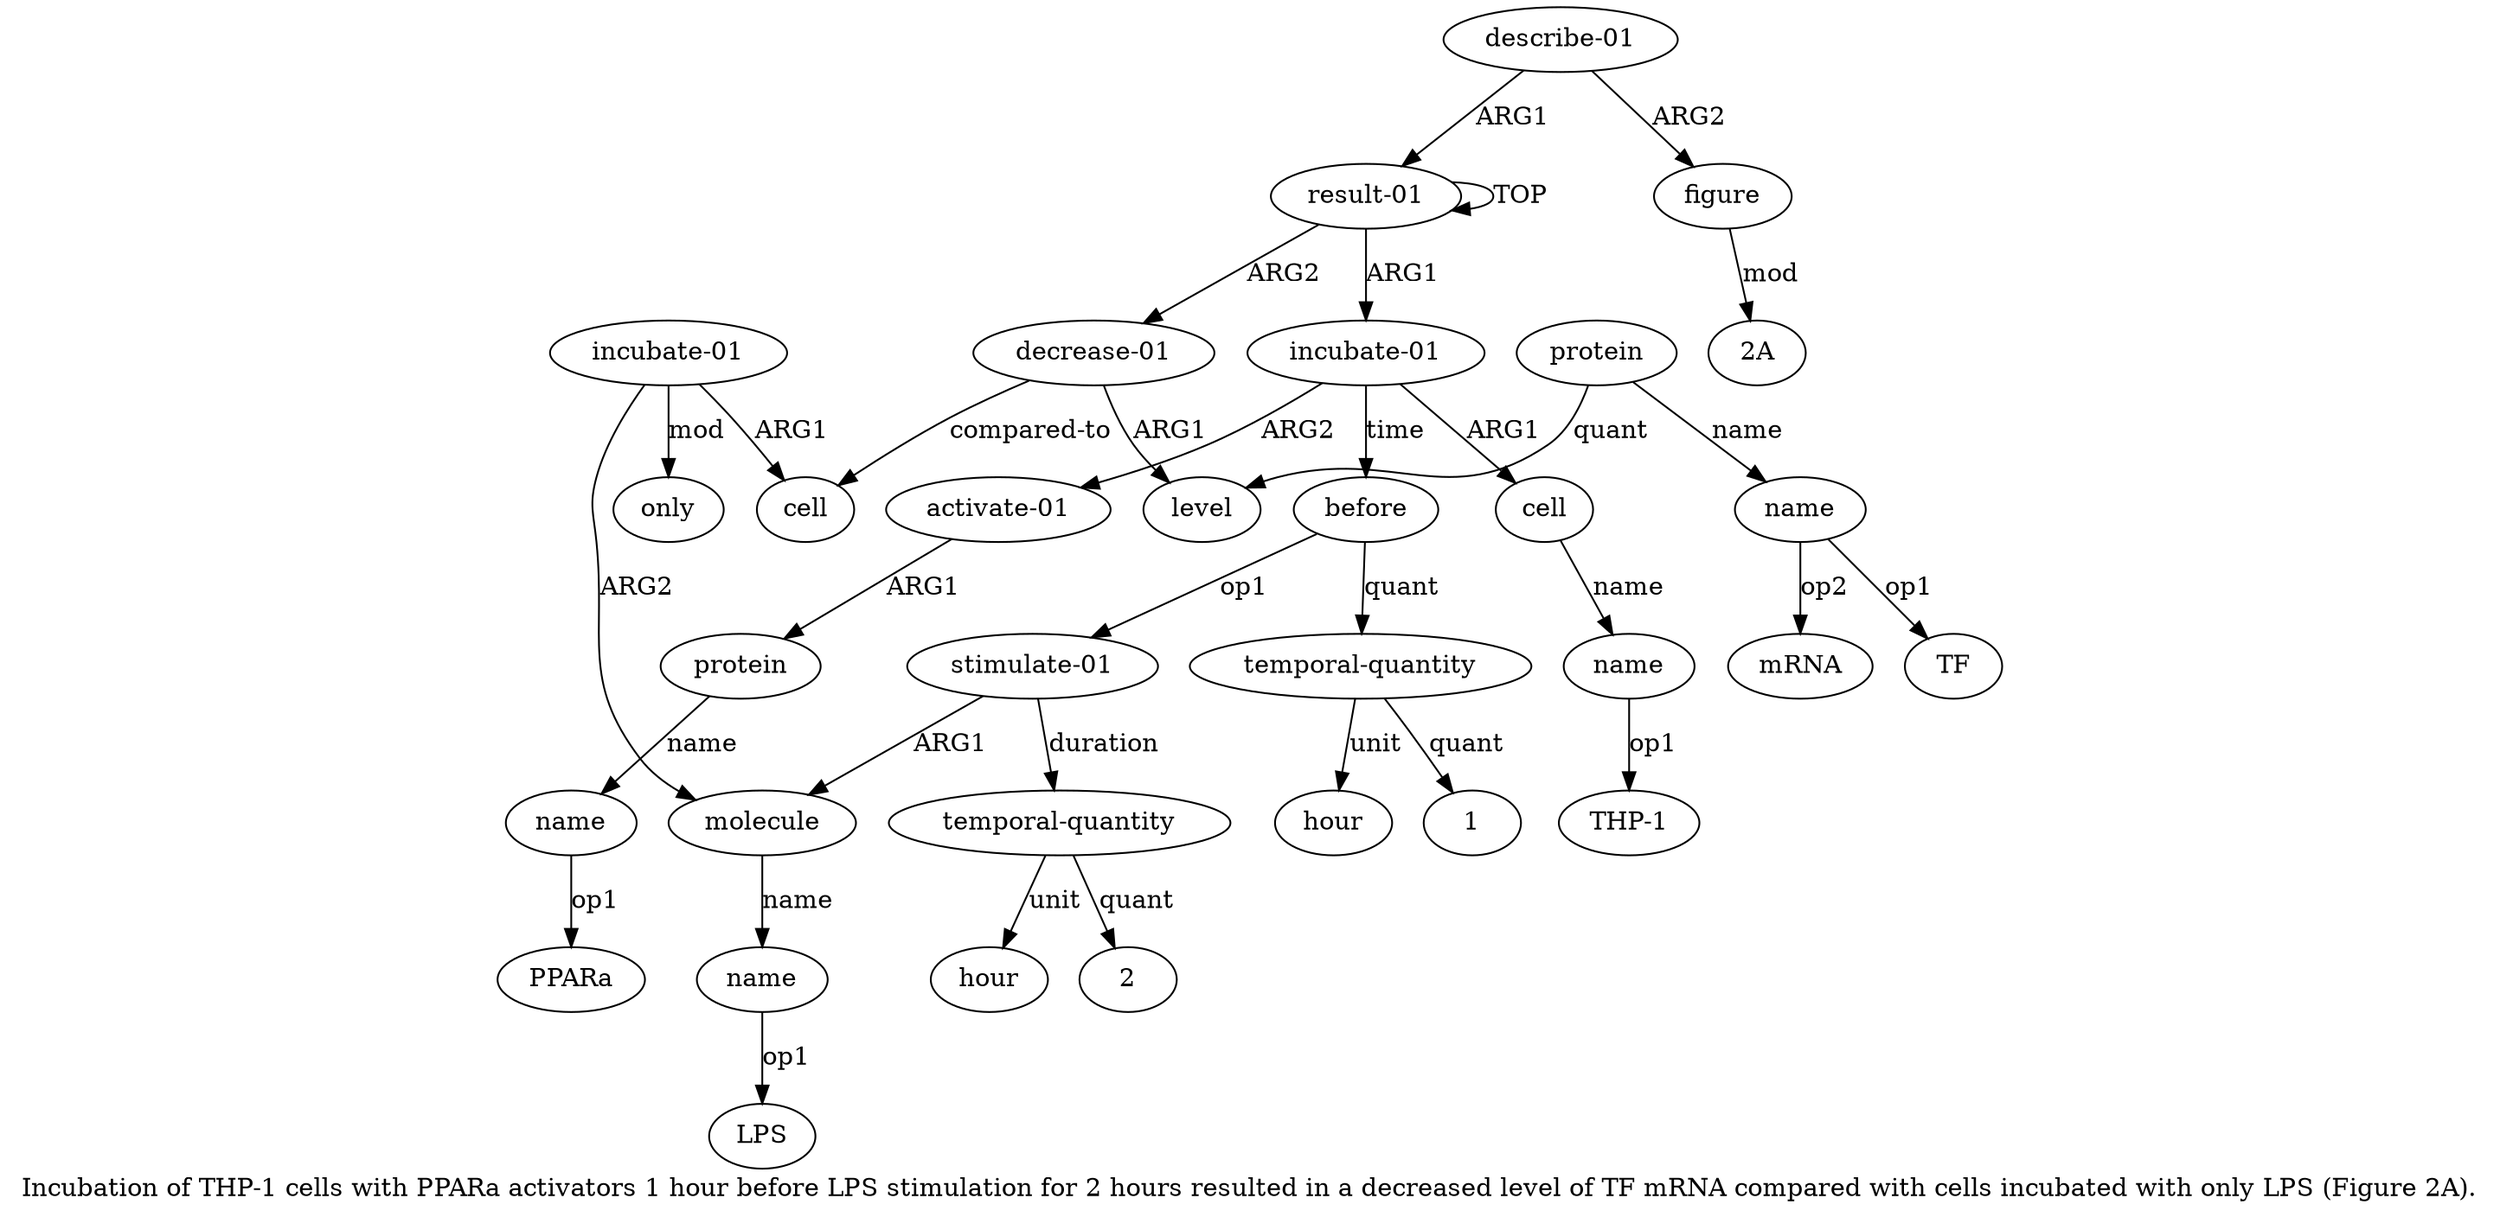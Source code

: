 digraph  {
	graph [label="Incubation of THP-1 cells with PPARa activators 1 hour before LPS stimulation for 2 hours resulted in a decreased level of TF mRNA \
compared with cells incubated with only LPS (Figure 2A)."];
	node [label="\N"];
	a20	 [color=black,
		gold_ind=20,
		gold_label="incubate-01",
		label="incubate-01",
		test_ind=20,
		test_label="incubate-01"];
	a21	 [color=black,
		gold_ind=21,
		gold_label=only,
		label=only,
		test_ind=21,
		test_label=only];
	a20 -> a21 [key=0,
	color=black,
	gold_label=mod,
	label=mod,
	test_label=mod];
a19 [color=black,
	gold_ind=19,
	gold_label=cell,
	label=cell,
	test_ind=19,
	test_label=cell];
a20 -> a19 [key=0,
color=black,
gold_label=ARG1,
label=ARG1,
test_label=ARG1];
a9 [color=black,
gold_ind=9,
gold_label=molecule,
label=molecule,
test_ind=9,
test_label=molecule];
a20 -> a9 [key=0,
color=black,
gold_label=ARG2,
label=ARG2,
test_label=ARG2];
a22 [color=black,
gold_ind=22,
gold_label="describe-01",
label="describe-01",
test_ind=22,
test_label="describe-01"];
a23 [color=black,
gold_ind=23,
gold_label=figure,
label=figure,
test_ind=23,
test_label=figure];
a22 -> a23 [key=0,
color=black,
gold_label=ARG2,
label=ARG2,
test_label=ARG2];
a0 [color=black,
gold_ind=0,
gold_label="result-01",
label="result-01",
test_ind=0,
test_label="result-01"];
a22 -> a0 [key=0,
color=black,
gold_label=ARG1,
label=ARG1,
test_label=ARG1];
"a23 2A" [color=black,
gold_ind=-1,
gold_label="2A",
label="2A",
test_ind=-1,
test_label="2A"];
a23 -> "a23 2A" [key=0,
color=black,
gold_label=mod,
label=mod,
test_label=mod];
"a18 mRNA" [color=black,
gold_ind=-1,
gold_label=mRNA,
label=mRNA,
test_ind=-1,
test_label=mRNA];
"a10 LPS" [color=black,
gold_ind=-1,
gold_label=LPS,
label=LPS,
test_ind=-1,
test_label=LPS];
"a6 PPARa" [color=black,
gold_ind=-1,
gold_label=PPARa,
label=PPARa,
test_ind=-1,
test_label=PPARa];
"a3 THP-1" [color=black,
gold_ind=-1,
gold_label="THP-1",
label="THP-1",
test_ind=-1,
test_label="THP-1"];
a15 [color=black,
gold_ind=15,
gold_label="decrease-01",
label="decrease-01",
test_ind=15,
test_label="decrease-01"];
a16 [color=black,
gold_ind=16,
gold_label=level,
label=level,
test_ind=16,
test_label=level];
a15 -> a16 [key=0,
color=black,
gold_label=ARG1,
label=ARG1,
test_label=ARG1];
a15 -> a19 [key=0,
color=black,
gold_label="compared-to",
label="compared-to",
test_label="compared-to"];
a14 [color=black,
gold_ind=14,
gold_label=hour,
label=hour,
test_ind=14,
test_label=hour];
a17 [color=black,
gold_ind=17,
gold_label=protein,
label=protein,
test_ind=17,
test_label=protein];
a17 -> a16 [key=0,
color=black,
gold_label=quant,
label=quant,
test_label=quant];
a18 [color=black,
gold_ind=18,
gold_label=name,
label=name,
test_ind=18,
test_label=name];
a17 -> a18 [key=0,
color=black,
gold_label=name,
label=name,
test_label=name];
a11 [color=black,
gold_ind=11,
gold_label="temporal-quantity",
label="temporal-quantity",
test_ind=11,
test_label="temporal-quantity"];
a12 [color=black,
gold_ind=12,
gold_label=hour,
label=hour,
test_ind=12,
test_label=hour];
a11 -> a12 [key=0,
color=black,
gold_label=unit,
label=unit,
test_label=unit];
"a11 2" [color=black,
gold_ind=-1,
gold_label=2,
label=2,
test_ind=-1,
test_label=2];
a11 -> "a11 2" [key=0,
color=black,
gold_label=quant,
label=quant,
test_label=quant];
a10 [color=black,
gold_ind=10,
gold_label=name,
label=name,
test_ind=10,
test_label=name];
a10 -> "a10 LPS" [key=0,
color=black,
gold_label=op1,
label=op1,
test_label=op1];
a13 [color=black,
gold_ind=13,
gold_label="temporal-quantity",
label="temporal-quantity",
test_ind=13,
test_label="temporal-quantity"];
a13 -> a14 [key=0,
color=black,
gold_label=unit,
label=unit,
test_label=unit];
"a13 1" [color=black,
gold_ind=-1,
gold_label=1,
label=1,
test_ind=-1,
test_label=1];
a13 -> "a13 1" [key=0,
color=black,
gold_label=quant,
label=quant,
test_label=quant];
a18 -> "a18 mRNA" [key=0,
color=black,
gold_label=op2,
label=op2,
test_label=op2];
"a18 TF" [color=black,
gold_ind=-1,
gold_label=TF,
label=TF,
test_ind=-1,
test_label=TF];
a18 -> "a18 TF" [key=0,
color=black,
gold_label=op1,
label=op1,
test_label=op1];
a1 [color=black,
gold_ind=1,
gold_label="incubate-01",
label="incubate-01",
test_ind=1,
test_label="incubate-01"];
a2 [color=black,
gold_ind=2,
gold_label=cell,
label=cell,
test_ind=2,
test_label=cell];
a1 -> a2 [key=0,
color=black,
gold_label=ARG1,
label=ARG1,
test_label=ARG1];
a4 [color=black,
gold_ind=4,
gold_label="activate-01",
label="activate-01",
test_ind=4,
test_label="activate-01"];
a1 -> a4 [key=0,
color=black,
gold_label=ARG2,
label=ARG2,
test_label=ARG2];
a7 [color=black,
gold_ind=7,
gold_label=before,
label=before,
test_ind=7,
test_label=before];
a1 -> a7 [key=0,
color=black,
gold_label=time,
label=time,
test_label=time];
a0 -> a15 [key=0,
color=black,
gold_label=ARG2,
label=ARG2,
test_label=ARG2];
a0 -> a1 [key=0,
color=black,
gold_label=ARG1,
label=ARG1,
test_label=ARG1];
a0 -> a0 [key=0,
color=black,
gold_label=TOP,
label=TOP,
test_label=TOP];
a3 [color=black,
gold_ind=3,
gold_label=name,
label=name,
test_ind=3,
test_label=name];
a3 -> "a3 THP-1" [key=0,
color=black,
gold_label=op1,
label=op1,
test_label=op1];
a2 -> a3 [key=0,
color=black,
gold_label=name,
label=name,
test_label=name];
a5 [color=black,
gold_ind=5,
gold_label=protein,
label=protein,
test_ind=5,
test_label=protein];
a6 [color=black,
gold_ind=6,
gold_label=name,
label=name,
test_ind=6,
test_label=name];
a5 -> a6 [key=0,
color=black,
gold_label=name,
label=name,
test_label=name];
a4 -> a5 [key=0,
color=black,
gold_label=ARG1,
label=ARG1,
test_label=ARG1];
a7 -> a13 [key=0,
color=black,
gold_label=quant,
label=quant,
test_label=quant];
a8 [color=black,
gold_ind=8,
gold_label="stimulate-01",
label="stimulate-01",
test_ind=8,
test_label="stimulate-01"];
a7 -> a8 [key=0,
color=black,
gold_label=op1,
label=op1,
test_label=op1];
a6 -> "a6 PPARa" [key=0,
color=black,
gold_label=op1,
label=op1,
test_label=op1];
a9 -> a10 [key=0,
color=black,
gold_label=name,
label=name,
test_label=name];
a8 -> a11 [key=0,
color=black,
gold_label=duration,
label=duration,
test_label=duration];
a8 -> a9 [key=0,
color=black,
gold_label=ARG1,
label=ARG1,
test_label=ARG1];
}

